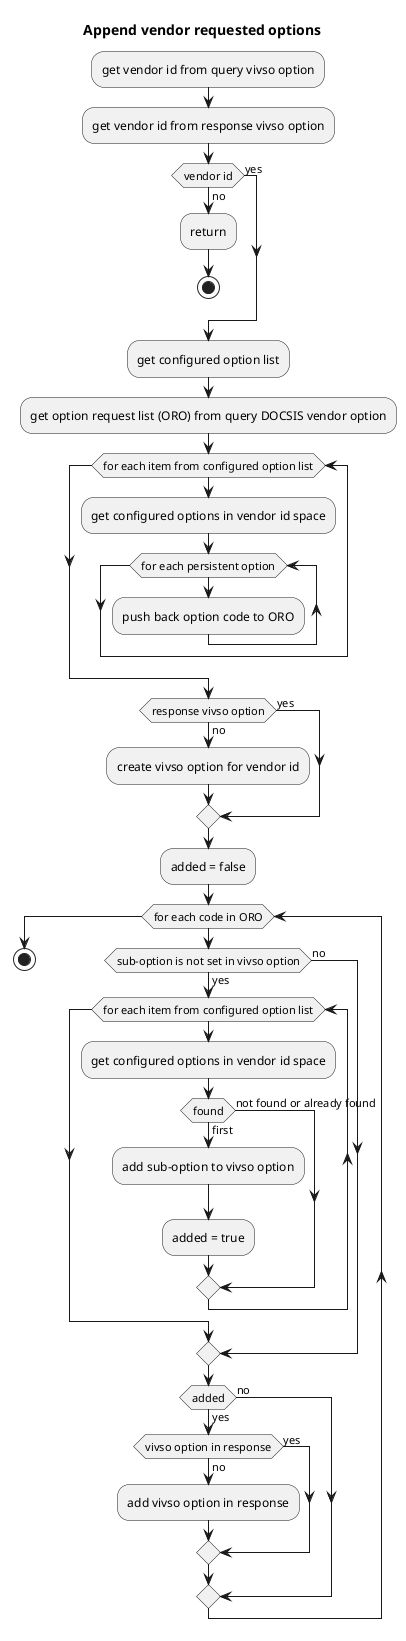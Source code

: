 @startuml

Title Append vendor requested options

:get vendor id from query vivso option;
:get vendor id from response vivso option;
if (vendor id) then (no)
  :return;
  stop
else (yes)
endif

:get configured option list;

:get option request list (ORO) from query DOCSIS vendor option;

while (for each item from configured option list)
  :get configured options in vendor id space;
  while (for each persistent option)
    :push back option code to ORO;
  endwhile
endwhile

if (response vivso option) then (no)
  :create vivso option for vendor id;
else (yes)
endif

:added = false;
while (for each code in ORO)
  if (sub-option is not set in vivso option) then (yes)
    while (for each item from configured option list)
      :get configured options in vendor id space;
      if (found) then (first)
        :add sub-option to vivso option;
        :added = true;
      else (not found or already found)
      endif
    endwhile
  else (no)
  endif
  if (added) then (yes)
    if (vivso option in response) then (no)
      :add vivso option in response;
    else (yes)
    endif
  else (no)
  endif
endwhile
->done;
stop

@enduml
